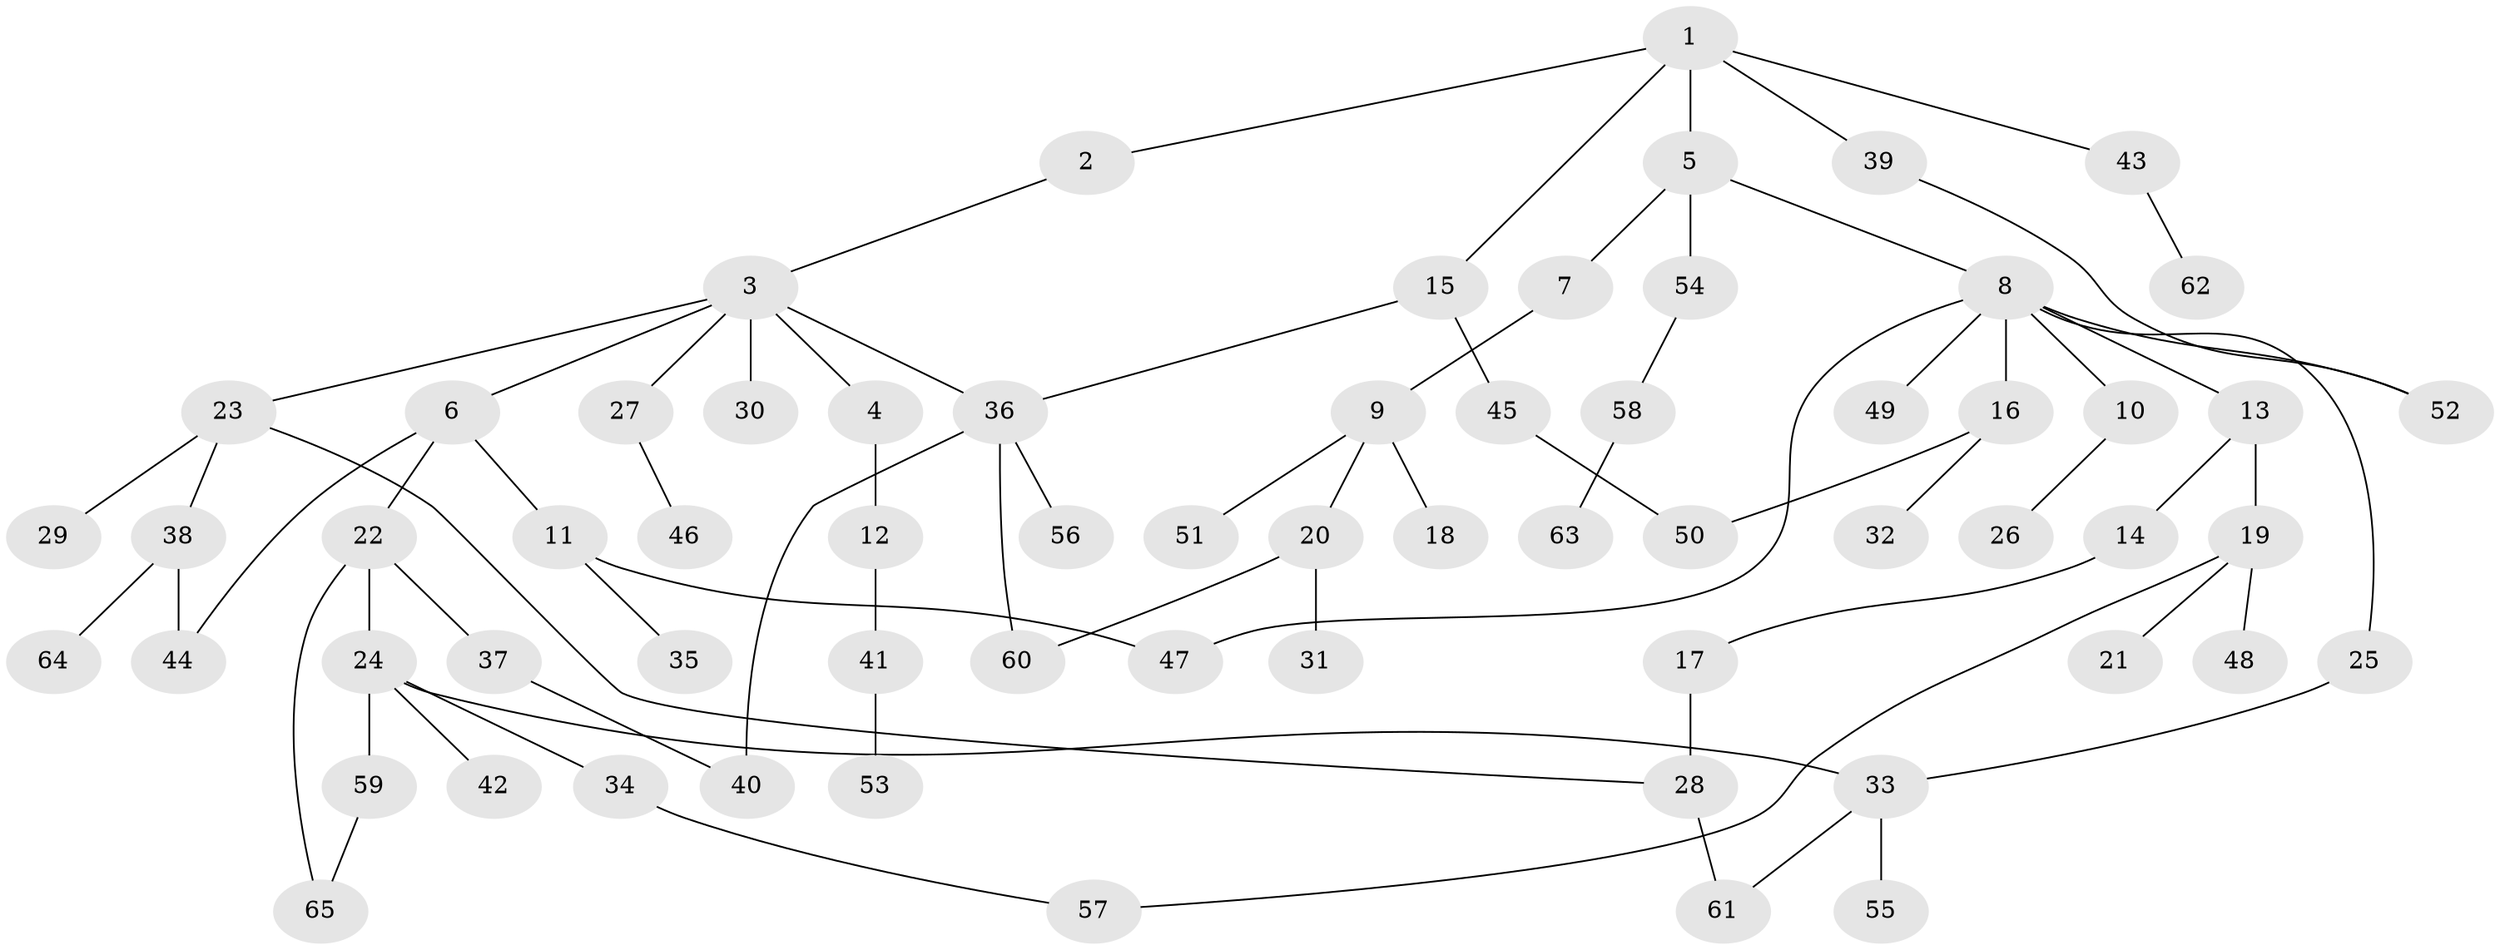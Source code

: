 // coarse degree distribution, {5: 0.06666666666666667, 2: 0.3333333333333333, 7: 0.022222222222222223, 10: 0.022222222222222223, 3: 0.15555555555555556, 1: 0.3333333333333333, 6: 0.022222222222222223, 4: 0.044444444444444446}
// Generated by graph-tools (version 1.1) at 2025/23/03/03/25 07:23:32]
// undirected, 65 vertices, 76 edges
graph export_dot {
graph [start="1"]
  node [color=gray90,style=filled];
  1;
  2;
  3;
  4;
  5;
  6;
  7;
  8;
  9;
  10;
  11;
  12;
  13;
  14;
  15;
  16;
  17;
  18;
  19;
  20;
  21;
  22;
  23;
  24;
  25;
  26;
  27;
  28;
  29;
  30;
  31;
  32;
  33;
  34;
  35;
  36;
  37;
  38;
  39;
  40;
  41;
  42;
  43;
  44;
  45;
  46;
  47;
  48;
  49;
  50;
  51;
  52;
  53;
  54;
  55;
  56;
  57;
  58;
  59;
  60;
  61;
  62;
  63;
  64;
  65;
  1 -- 2;
  1 -- 5;
  1 -- 15;
  1 -- 39;
  1 -- 43;
  2 -- 3;
  3 -- 4;
  3 -- 6;
  3 -- 23;
  3 -- 27;
  3 -- 30;
  3 -- 36;
  4 -- 12;
  5 -- 7;
  5 -- 8;
  5 -- 54;
  6 -- 11;
  6 -- 22;
  6 -- 44;
  7 -- 9;
  8 -- 10;
  8 -- 13;
  8 -- 16;
  8 -- 25;
  8 -- 47;
  8 -- 49;
  8 -- 52;
  9 -- 18;
  9 -- 20;
  9 -- 51;
  10 -- 26;
  11 -- 35;
  11 -- 47;
  12 -- 41;
  13 -- 14;
  13 -- 19;
  14 -- 17;
  15 -- 36;
  15 -- 45;
  16 -- 32;
  16 -- 50;
  17 -- 28;
  19 -- 21;
  19 -- 48;
  19 -- 57;
  20 -- 31;
  20 -- 60;
  22 -- 24;
  22 -- 37;
  22 -- 65;
  23 -- 28;
  23 -- 29;
  23 -- 38;
  24 -- 33;
  24 -- 34;
  24 -- 42;
  24 -- 59;
  25 -- 33;
  27 -- 46;
  28 -- 61;
  33 -- 55;
  33 -- 61;
  34 -- 57;
  36 -- 40;
  36 -- 56;
  36 -- 60;
  37 -- 40;
  38 -- 44;
  38 -- 64;
  39 -- 52;
  41 -- 53;
  43 -- 62;
  45 -- 50;
  54 -- 58;
  58 -- 63;
  59 -- 65;
}
